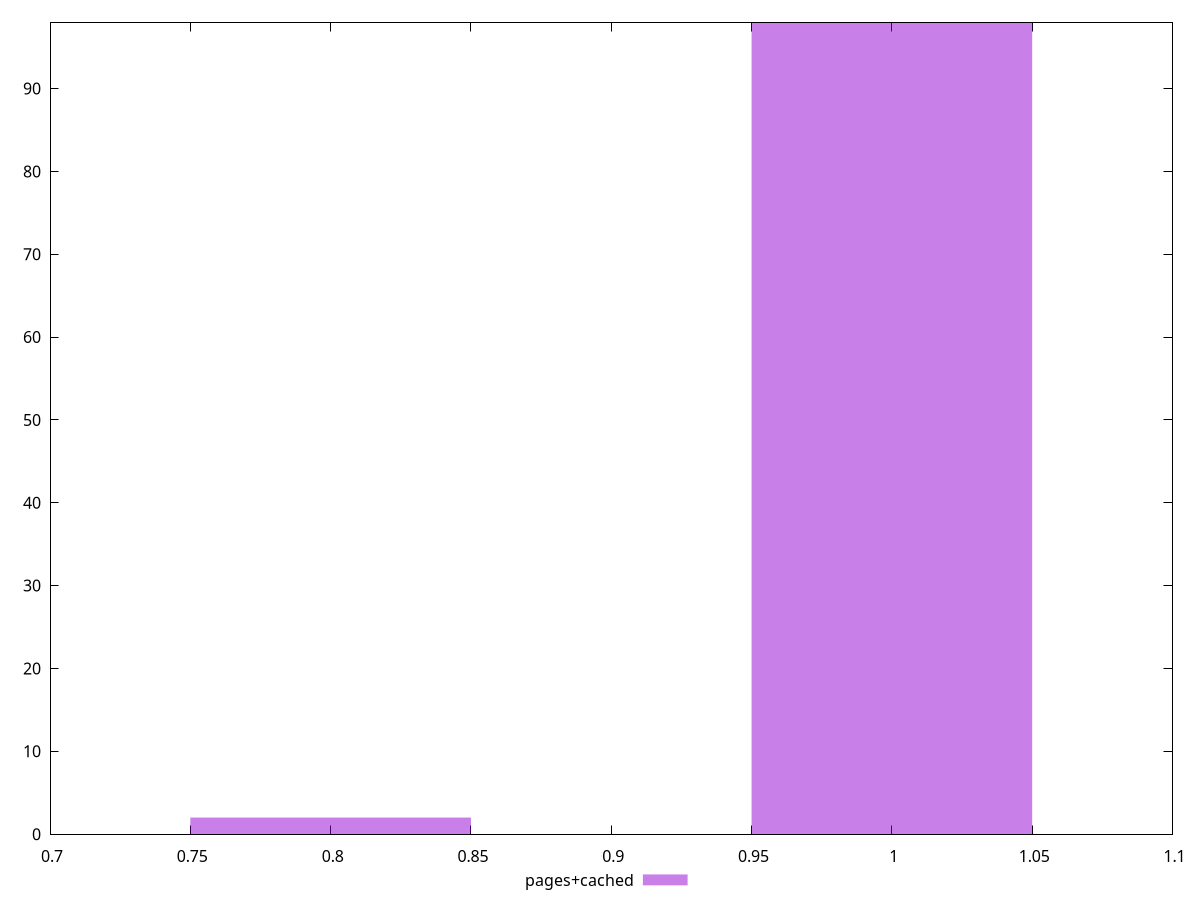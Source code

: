 $_pagesCached <<EOF
0.8 2
1 98
EOF
set key outside below
set terminal pngcairo
set output "report_00006_2020-11-02T20-21-41.718Z/uses-rel-preconnect/pages+cached//hist.png"
set yrange [0:98]
set boxwidth 0.1
set style fill transparent solid 0.5 noborder
plot $_pagesCached title "pages+cached" with boxes ,